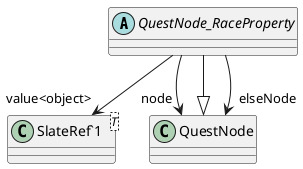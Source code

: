 @startuml
abstract class QuestNode_RaceProperty {
}
class "SlateRef`1"<T> {
}
QuestNode <|-- QuestNode_RaceProperty
QuestNode_RaceProperty --> "value<object>" "SlateRef`1"
QuestNode_RaceProperty --> "node" QuestNode
QuestNode_RaceProperty --> "elseNode" QuestNode
@enduml
